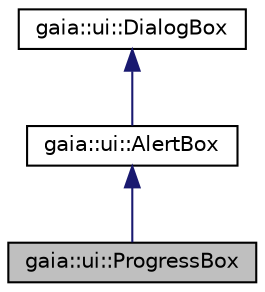 digraph G
{
  edge [fontname="Helvetica",fontsize="10",labelfontname="Helvetica",labelfontsize="10"];
  node [fontname="Helvetica",fontsize="10",shape=record];
  Node1 [label="gaia::ui::ProgressBox",height=0.2,width=0.4,color="black", fillcolor="grey75", style="filled" fontcolor="black"];
  Node2 -> Node1 [dir=back,color="midnightblue",fontsize="10",style="solid",fontname="Helvetica"];
  Node2 [label="gaia::ui::AlertBox",height=0.2,width=0.4,color="black", fillcolor="white", style="filled",URL="$de/d28/classgaia_1_1ui_1_1_alert_box.html",tooltip="A subclass of DialogBox that can display one, two or three buttons."];
  Node3 -> Node2 [dir=back,color="midnightblue",fontsize="10",style="solid",fontname="Helvetica"];
  Node3 [label="gaia::ui::DialogBox",height=0.2,width=0.4,color="black", fillcolor="white", style="filled",URL="$d7/dd4/classgaia_1_1ui_1_1_dialog_box.html",tooltip="Base class for showing dialog on screen."];
}
